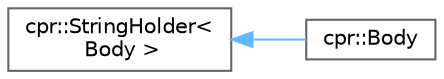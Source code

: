 digraph "Graphical Class Hierarchy"
{
 // INTERACTIVE_SVG=YES
 // LATEX_PDF_SIZE
  bgcolor="transparent";
  edge [fontname=Helvetica,fontsize=10,labelfontname=Helvetica,labelfontsize=10];
  node [fontname=Helvetica,fontsize=10,shape=box,height=0.2,width=0.4];
  rankdir="LR";
  Node0 [id="Node000000",label="cpr::StringHolder\<\l Body \>",height=0.2,width=0.4,color="grey40", fillcolor="white", style="filled",URL="$a00725.html",tooltip=" "];
  Node0 -> Node1 [id="edge9_Node000000_Node000001",dir="back",color="steelblue1",style="solid",tooltip=" "];
  Node1 [id="Node000001",label="cpr::Body",height=0.2,width=0.4,color="grey40", fillcolor="white", style="filled",URL="$a00693.html",tooltip=" "];
}
